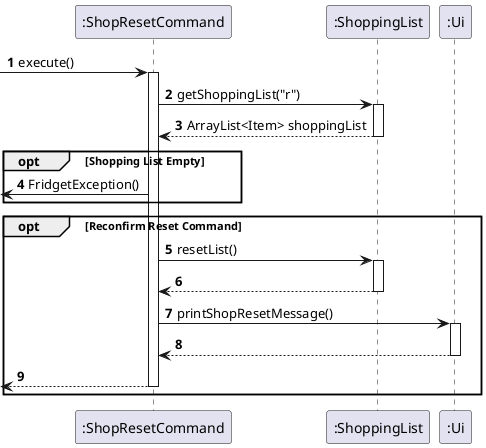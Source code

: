 @startuml
'https://plantuml.com/sequence-diagram

autonumber

-> ":ShopResetCommand": execute()
activate ":ShopResetCommand"

":ShopResetCommand" -> ":ShoppingList": getShoppingList("r")
activate ":ShoppingList"
":ShopResetCommand" <-- ":ShoppingList": ArrayList<Item> shoppingList
deactivate ":ShoppingList"

opt Shopping List Empty
<- ":ShopResetCommand": FridgetException()
end

opt Reconfirm Reset Command

    ":ShopResetCommand" -> ":ShoppingList": resetList()
    activate ":ShoppingList"
    ":ShopResetCommand" <-- ":ShoppingList":
    deactivate ":ShoppingList"

    ":ShopResetCommand" -> ":Ui": printShopResetMessage()
    activate ":Ui"
    ":ShopResetCommand" <-- ":Ui"
    deactivate ":Ui"

    <-- ":ShopResetCommand"
    deactivate ":ShopResetCommand"
end
@enduml